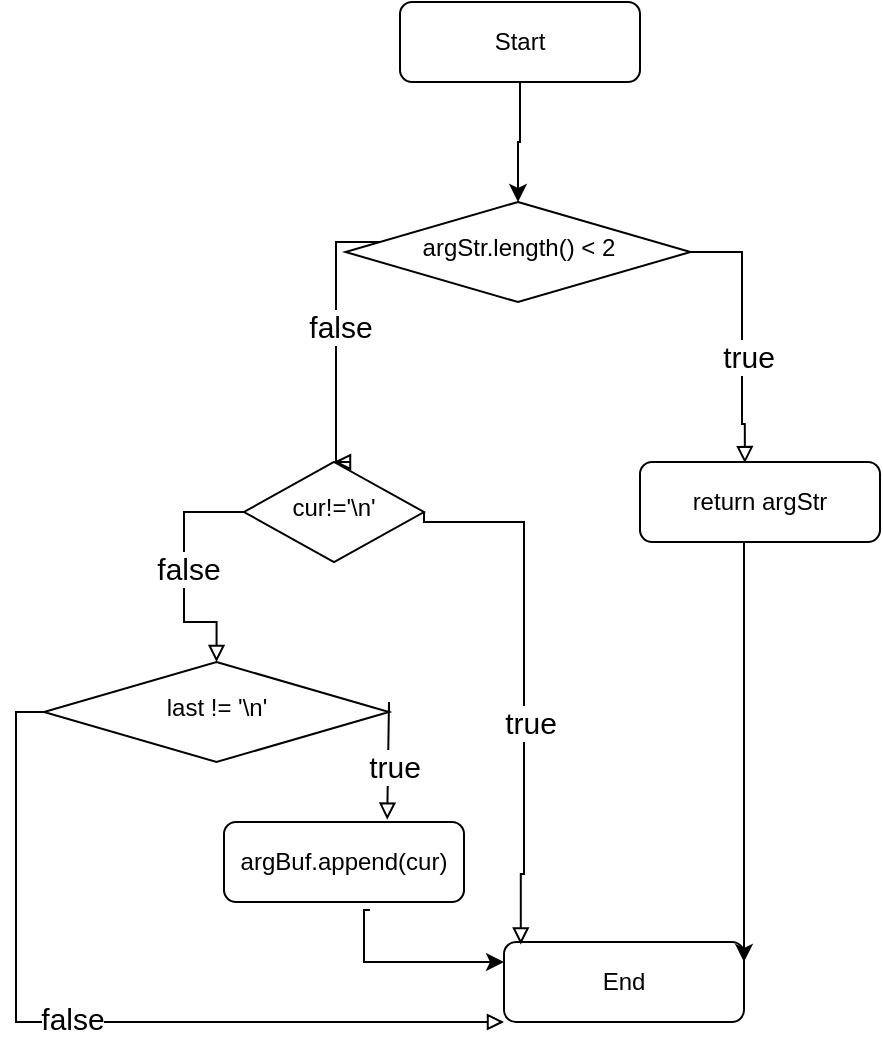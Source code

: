 <mxfile version="24.2.5" type="device">
  <diagram name="Page-1" id="9pERSKBjlrnfeII0PRjf">
    <mxGraphModel dx="1709" dy="991" grid="1" gridSize="10" guides="1" tooltips="1" connect="1" arrows="1" fold="1" page="1" pageScale="1" pageWidth="827" pageHeight="1169" math="0" shadow="0">
      <root>
        <mxCell id="0" />
        <mxCell id="1" parent="0" />
        <UserObject label="argStr.length() &lt; 2" link="argStr.length() &lt; 2" id="2fdlu2iqmhFaFrSU-974-3">
          <mxCell style="rhombus;whiteSpace=wrap;html=1;shadow=0;fontFamily=Helvetica;fontSize=12;align=center;strokeWidth=1;spacing=6;spacingTop=-4;" vertex="1" parent="1">
            <mxGeometry x="290.75" y="360" width="172.5" height="50" as="geometry" />
          </mxCell>
        </UserObject>
        <mxCell id="2fdlu2iqmhFaFrSU-974-4" style="edgeStyle=orthogonalEdgeStyle;rounded=0;orthogonalLoop=1;jettySize=auto;html=1;entryX=0.437;entryY=0.014;entryDx=0;entryDy=0;endArrow=block;endFill=0;entryPerimeter=0;" edge="1" parent="1" source="2fdlu2iqmhFaFrSU-974-3" target="2fdlu2iqmhFaFrSU-974-11">
          <mxGeometry relative="1" as="geometry">
            <Array as="points">
              <mxPoint x="489" y="385" />
              <mxPoint x="489" y="471" />
            </Array>
            <mxPoint x="489" y="463" as="targetPoint" />
          </mxGeometry>
        </mxCell>
        <mxCell id="2fdlu2iqmhFaFrSU-974-5" value="true" style="edgeLabel;html=1;align=center;verticalAlign=middle;resizable=0;points=[];fontSize=15;" vertex="1" connectable="0" parent="2fdlu2iqmhFaFrSU-974-4">
          <mxGeometry x="0.159" y="3" relative="1" as="geometry">
            <mxPoint as="offset" />
          </mxGeometry>
        </mxCell>
        <mxCell id="2fdlu2iqmhFaFrSU-974-6" style="edgeStyle=orthogonalEdgeStyle;rounded=0;orthogonalLoop=1;jettySize=auto;html=1;endArrow=block;endFill=0;fontSize=14;entryX=0.5;entryY=0;entryDx=0;entryDy=0;" edge="1" parent="1" source="2fdlu2iqmhFaFrSU-974-3" target="2fdlu2iqmhFaFrSU-974-14">
          <mxGeometry relative="1" as="geometry">
            <mxPoint x="290" y="492" as="targetPoint" />
            <Array as="points">
              <mxPoint x="286" y="380" />
            </Array>
          </mxGeometry>
        </mxCell>
        <mxCell id="2fdlu2iqmhFaFrSU-974-7" value="false" style="edgeLabel;html=1;align=center;verticalAlign=middle;resizable=0;points=[];fontSize=15;" vertex="1" connectable="0" parent="2fdlu2iqmhFaFrSU-974-6">
          <mxGeometry x="-0.048" y="2" relative="1" as="geometry">
            <mxPoint as="offset" />
          </mxGeometry>
        </mxCell>
        <mxCell id="2fdlu2iqmhFaFrSU-974-8" value="Start" style="rounded=1;whiteSpace=wrap;html=1;fontSize=12;glass=0;strokeWidth=1;shadow=0;" vertex="1" parent="1">
          <mxGeometry x="318" y="260" width="120" height="40" as="geometry" />
        </mxCell>
        <mxCell id="2fdlu2iqmhFaFrSU-974-9" style="edgeStyle=orthogonalEdgeStyle;rounded=0;orthogonalLoop=1;jettySize=auto;html=1;entryX=0.5;entryY=0;entryDx=0;entryDy=0;" edge="1" parent="1" source="2fdlu2iqmhFaFrSU-974-8" target="2fdlu2iqmhFaFrSU-974-3">
          <mxGeometry relative="1" as="geometry">
            <mxPoint x="402" y="695" as="sourcePoint" />
            <mxPoint x="377" y="280" as="targetPoint" />
          </mxGeometry>
        </mxCell>
        <mxCell id="2fdlu2iqmhFaFrSU-974-11" value="return argStr" style="rounded=1;whiteSpace=wrap;html=1;fontSize=12;glass=0;strokeWidth=1;shadow=0;" vertex="1" parent="1">
          <mxGeometry x="438" y="490" width="120" height="40" as="geometry" />
        </mxCell>
        <mxCell id="2fdlu2iqmhFaFrSU-974-12" value="End" style="rounded=1;whiteSpace=wrap;html=1;fontSize=12;glass=0;strokeWidth=1;shadow=0;" vertex="1" parent="1">
          <mxGeometry x="370" y="730" width="120" height="40" as="geometry" />
        </mxCell>
        <mxCell id="2fdlu2iqmhFaFrSU-974-13" style="edgeStyle=orthogonalEdgeStyle;rounded=0;orthogonalLoop=1;jettySize=auto;html=1;entryX=1;entryY=0.25;entryDx=0;entryDy=0;exitX=0.5;exitY=1;exitDx=0;exitDy=0;" edge="1" parent="1" source="2fdlu2iqmhFaFrSU-974-11" target="2fdlu2iqmhFaFrSU-974-12">
          <mxGeometry relative="1" as="geometry">
            <mxPoint x="388" y="310" as="sourcePoint" />
            <mxPoint x="387" y="370" as="targetPoint" />
            <Array as="points">
              <mxPoint x="490" y="530" />
            </Array>
          </mxGeometry>
        </mxCell>
        <UserObject label="cur!=&#39;\n&#39;" link="argStr.length() &lt; 2" id="2fdlu2iqmhFaFrSU-974-14">
          <mxCell style="rhombus;whiteSpace=wrap;html=1;shadow=0;fontFamily=Helvetica;fontSize=12;align=center;strokeWidth=1;spacing=6;spacingTop=-4;" vertex="1" parent="1">
            <mxGeometry x="240" y="490" width="90" height="50" as="geometry" />
          </mxCell>
        </UserObject>
        <UserObject label="last != &#39;\n&#39;" link="argStr.length() &lt; 2" id="2fdlu2iqmhFaFrSU-974-15">
          <mxCell style="rhombus;whiteSpace=wrap;html=1;shadow=0;fontFamily=Helvetica;fontSize=12;align=center;strokeWidth=1;spacing=6;spacingTop=-4;" vertex="1" parent="1">
            <mxGeometry x="140" y="590" width="172.5" height="50" as="geometry" />
          </mxCell>
        </UserObject>
        <mxCell id="2fdlu2iqmhFaFrSU-974-17" style="edgeStyle=orthogonalEdgeStyle;rounded=0;orthogonalLoop=1;jettySize=auto;html=1;endArrow=block;endFill=0;fontSize=14;exitX=0;exitY=0.5;exitDx=0;exitDy=0;entryX=0.5;entryY=0;entryDx=0;entryDy=0;" edge="1" parent="1" source="2fdlu2iqmhFaFrSU-974-14" target="2fdlu2iqmhFaFrSU-974-15">
          <mxGeometry relative="1" as="geometry">
            <mxPoint x="210" y="650" as="targetPoint" />
            <Array as="points">
              <mxPoint x="210" y="515" />
              <mxPoint x="210" y="570" />
              <mxPoint x="226" y="570" />
            </Array>
            <mxPoint x="190" y="515" as="sourcePoint" />
          </mxGeometry>
        </mxCell>
        <mxCell id="2fdlu2iqmhFaFrSU-974-18" value="false" style="edgeLabel;html=1;align=center;verticalAlign=middle;resizable=0;points=[];fontSize=15;" vertex="1" connectable="0" parent="2fdlu2iqmhFaFrSU-974-17">
          <mxGeometry x="-0.048" y="2" relative="1" as="geometry">
            <mxPoint as="offset" />
          </mxGeometry>
        </mxCell>
        <mxCell id="2fdlu2iqmhFaFrSU-974-21" style="edgeStyle=orthogonalEdgeStyle;rounded=0;orthogonalLoop=1;jettySize=auto;html=1;endArrow=block;endFill=0;exitX=1;exitY=0.5;exitDx=0;exitDy=0;entryX=0.07;entryY=0.032;entryDx=0;entryDy=0;entryPerimeter=0;" edge="1" parent="1" source="2fdlu2iqmhFaFrSU-974-14" target="2fdlu2iqmhFaFrSU-974-12">
          <mxGeometry relative="1" as="geometry">
            <Array as="points">
              <mxPoint x="330" y="520" />
              <mxPoint x="380" y="520" />
              <mxPoint x="380" y="696" />
            </Array>
            <mxPoint x="380" y="620" as="targetPoint" />
            <mxPoint x="382.5" y="510" as="sourcePoint" />
          </mxGeometry>
        </mxCell>
        <mxCell id="2fdlu2iqmhFaFrSU-974-22" value="true" style="edgeLabel;html=1;align=center;verticalAlign=middle;resizable=0;points=[];fontSize=15;" vertex="1" connectable="0" parent="2fdlu2iqmhFaFrSU-974-21">
          <mxGeometry x="0.159" y="3" relative="1" as="geometry">
            <mxPoint as="offset" />
          </mxGeometry>
        </mxCell>
        <mxCell id="2fdlu2iqmhFaFrSU-974-23" style="edgeStyle=orthogonalEdgeStyle;rounded=0;orthogonalLoop=1;jettySize=auto;html=1;endArrow=block;endFill=0;fontSize=14;exitX=0;exitY=0.5;exitDx=0;exitDy=0;entryX=0;entryY=1;entryDx=0;entryDy=0;" edge="1" parent="1" source="2fdlu2iqmhFaFrSU-974-15" target="2fdlu2iqmhFaFrSU-974-12">
          <mxGeometry relative="1" as="geometry">
            <mxPoint x="126" y="715" as="targetPoint" />
            <Array as="points">
              <mxPoint x="126" y="615" />
              <mxPoint x="126" y="770" />
            </Array>
            <mxPoint x="140" y="640" as="sourcePoint" />
          </mxGeometry>
        </mxCell>
        <mxCell id="2fdlu2iqmhFaFrSU-974-24" value="false" style="edgeLabel;html=1;align=center;verticalAlign=middle;resizable=0;points=[];fontSize=15;" vertex="1" connectable="0" parent="2fdlu2iqmhFaFrSU-974-23">
          <mxGeometry x="-0.048" y="2" relative="1" as="geometry">
            <mxPoint as="offset" />
          </mxGeometry>
        </mxCell>
        <UserObject label="argBuf.append(cur)" link="argBuf.append(cur)" id="2fdlu2iqmhFaFrSU-974-25">
          <mxCell style="rounded=1;whiteSpace=wrap;html=1;fontSize=12;glass=0;strokeWidth=1;shadow=0;" vertex="1" parent="1">
            <mxGeometry x="230" y="670" width="120" height="40" as="geometry" />
          </mxCell>
        </UserObject>
        <mxCell id="2fdlu2iqmhFaFrSU-974-26" style="edgeStyle=orthogonalEdgeStyle;rounded=0;orthogonalLoop=1;jettySize=auto;html=1;endArrow=block;endFill=0;entryX=0.68;entryY=-0.029;entryDx=0;entryDy=0;entryPerimeter=0;exitX=1;exitY=0.5;exitDx=0;exitDy=0;" edge="1" parent="1" source="2fdlu2iqmhFaFrSU-974-15" target="2fdlu2iqmhFaFrSU-974-25">
          <mxGeometry relative="1" as="geometry">
            <Array as="points">
              <mxPoint x="312" y="610" />
            </Array>
            <mxPoint x="388" y="811" as="targetPoint" />
            <mxPoint x="340" y="530" as="sourcePoint" />
          </mxGeometry>
        </mxCell>
        <mxCell id="2fdlu2iqmhFaFrSU-974-27" value="true" style="edgeLabel;html=1;align=center;verticalAlign=middle;resizable=0;points=[];fontSize=15;" vertex="1" connectable="0" parent="2fdlu2iqmhFaFrSU-974-26">
          <mxGeometry x="0.159" y="3" relative="1" as="geometry">
            <mxPoint as="offset" />
          </mxGeometry>
        </mxCell>
        <mxCell id="2fdlu2iqmhFaFrSU-974-28" style="edgeStyle=orthogonalEdgeStyle;rounded=0;orthogonalLoop=1;jettySize=auto;html=1;entryX=0;entryY=0.25;entryDx=0;entryDy=0;exitX=0.608;exitY=1.1;exitDx=0;exitDy=0;exitPerimeter=0;" edge="1" parent="1" source="2fdlu2iqmhFaFrSU-974-25" target="2fdlu2iqmhFaFrSU-974-12">
          <mxGeometry relative="1" as="geometry">
            <mxPoint x="388" y="310" as="sourcePoint" />
            <mxPoint x="387" y="370" as="targetPoint" />
            <Array as="points">
              <mxPoint x="300" y="714" />
              <mxPoint x="300" y="740" />
            </Array>
          </mxGeometry>
        </mxCell>
      </root>
    </mxGraphModel>
  </diagram>
</mxfile>
